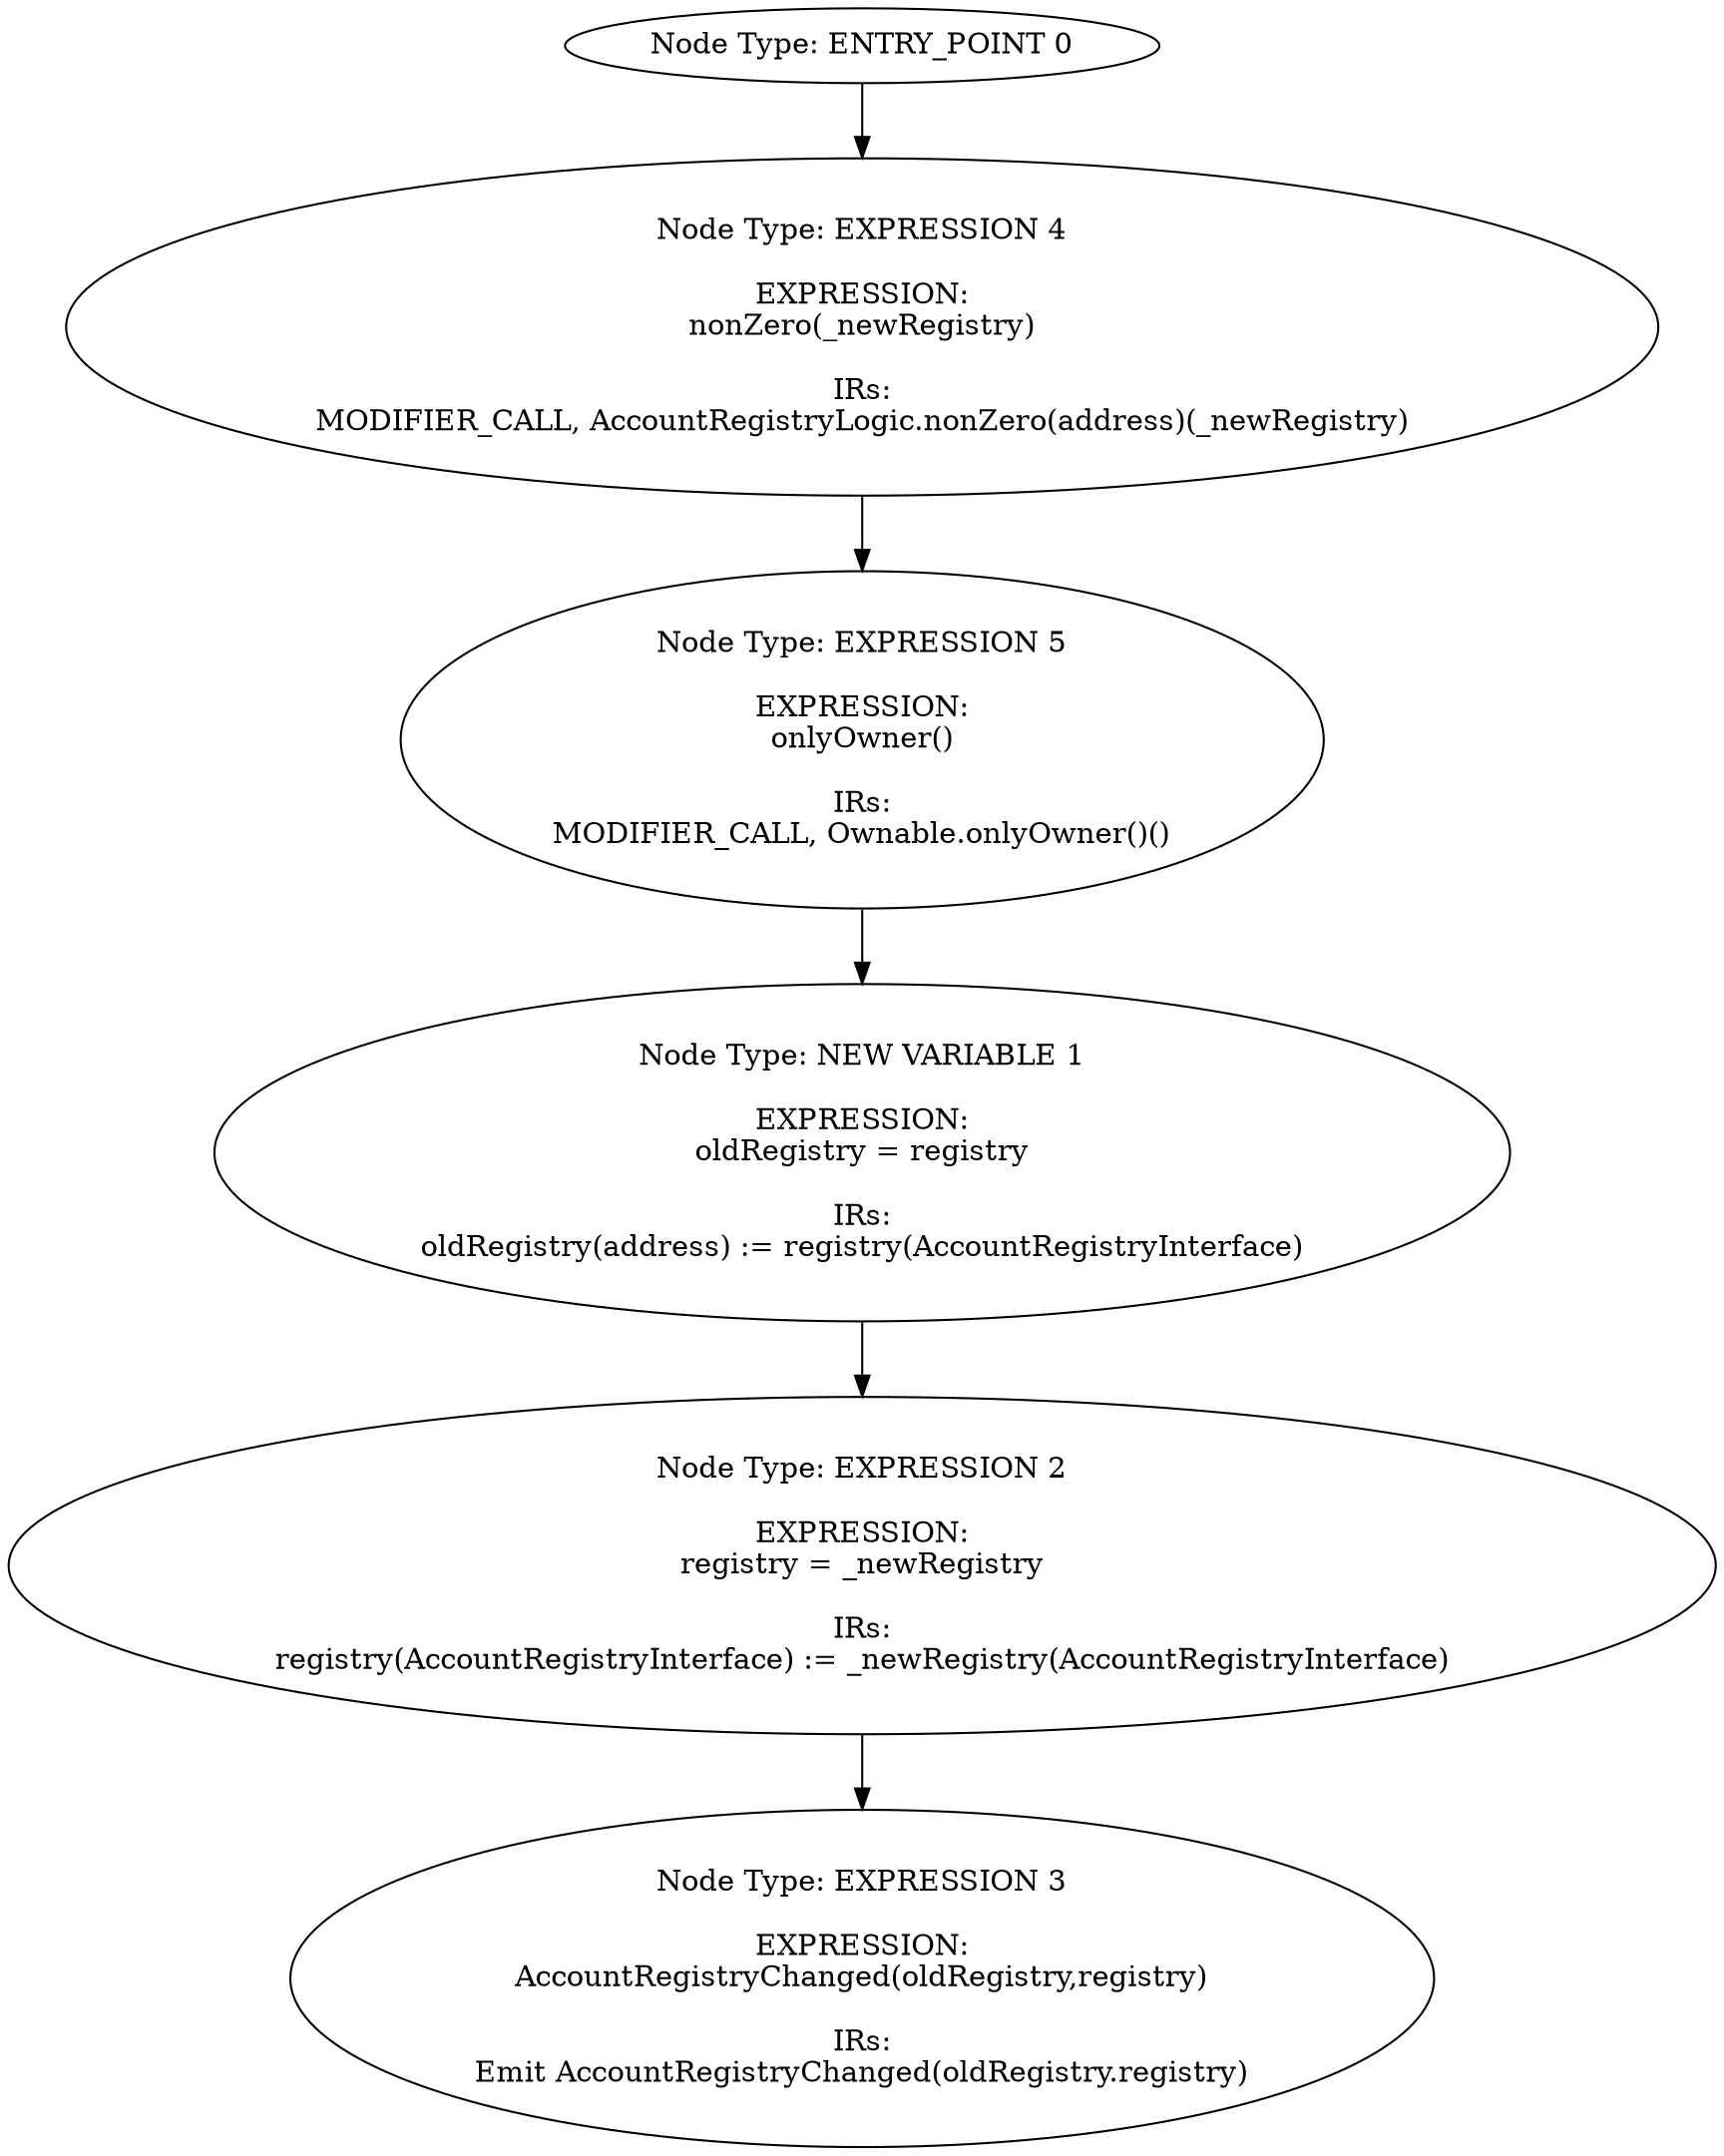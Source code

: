 digraph{
0[label="Node Type: ENTRY_POINT 0
"];
0->4;
1[label="Node Type: NEW VARIABLE 1

EXPRESSION:
oldRegistry = registry

IRs:
oldRegistry(address) := registry(AccountRegistryInterface)"];
1->2;
2[label="Node Type: EXPRESSION 2

EXPRESSION:
registry = _newRegistry

IRs:
registry(AccountRegistryInterface) := _newRegistry(AccountRegistryInterface)"];
2->3;
3[label="Node Type: EXPRESSION 3

EXPRESSION:
AccountRegistryChanged(oldRegistry,registry)

IRs:
Emit AccountRegistryChanged(oldRegistry.registry)"];
4[label="Node Type: EXPRESSION 4

EXPRESSION:
nonZero(_newRegistry)

IRs:
MODIFIER_CALL, AccountRegistryLogic.nonZero(address)(_newRegistry)"];
4->5;
5[label="Node Type: EXPRESSION 5

EXPRESSION:
onlyOwner()

IRs:
MODIFIER_CALL, Ownable.onlyOwner()()"];
5->1;
}
